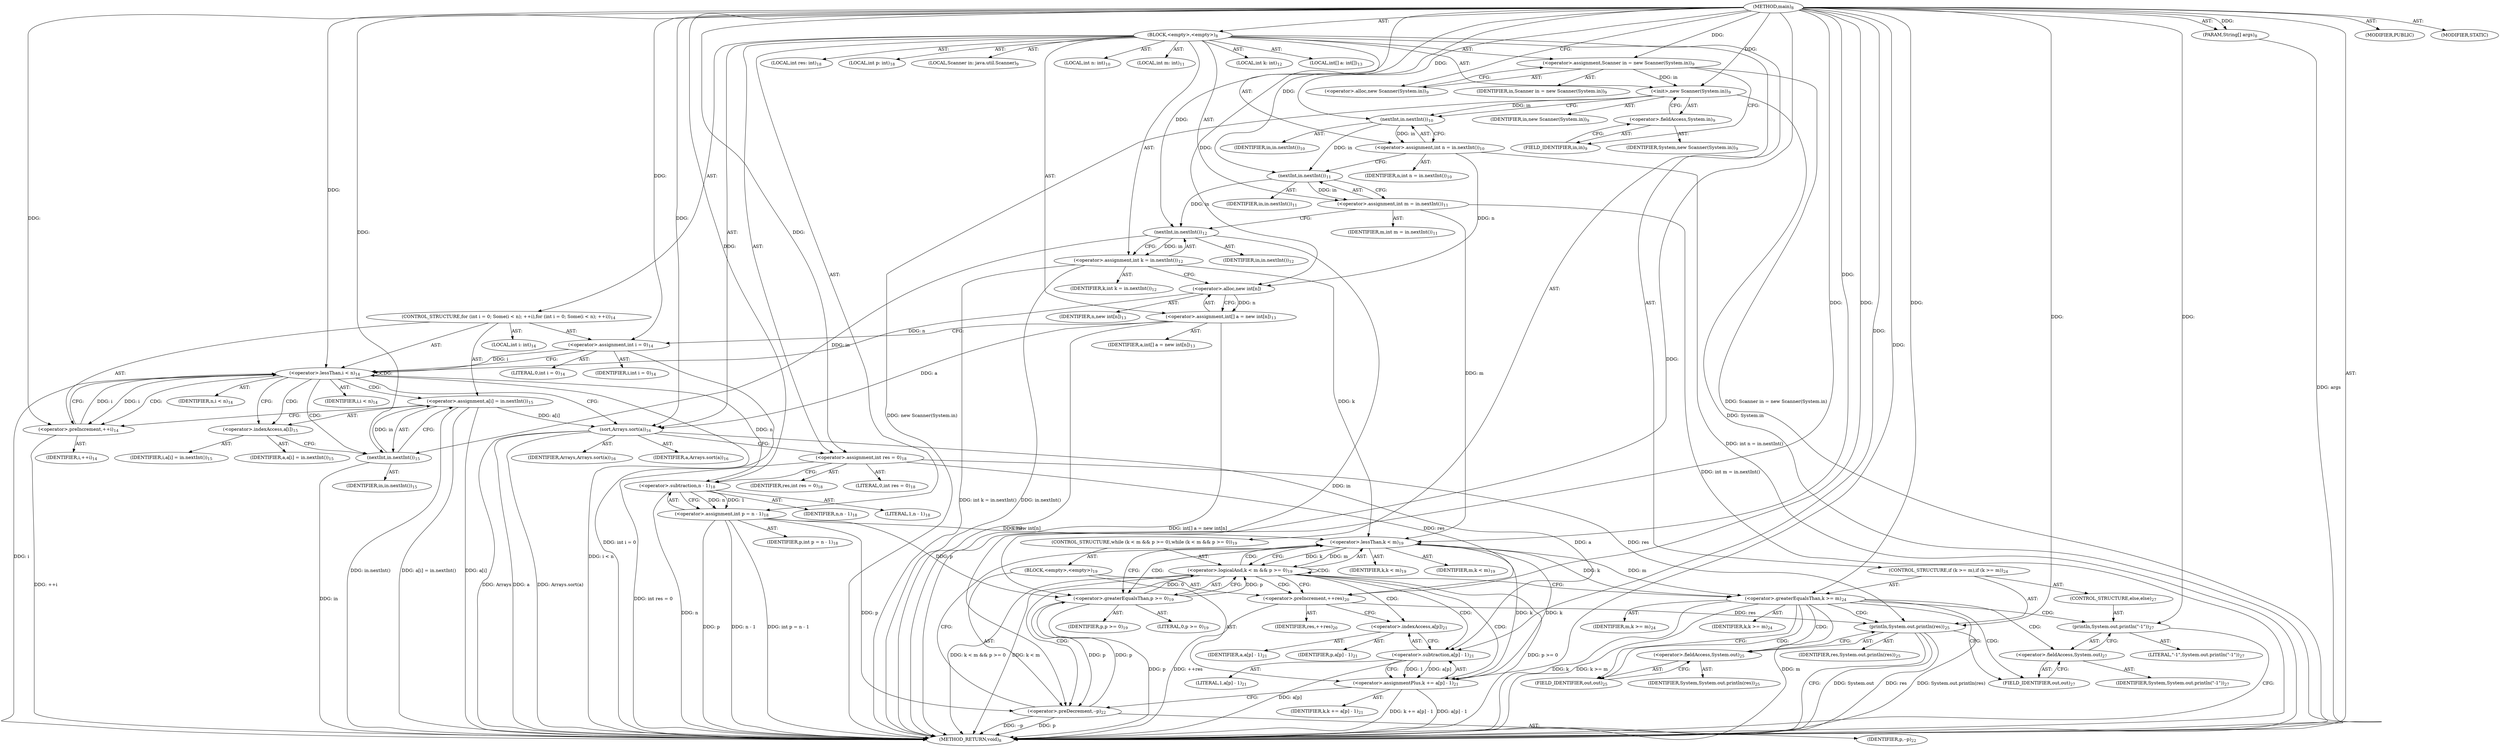 digraph "main" {  
"19" [label = <(METHOD,main)<SUB>8</SUB>> ]
"20" [label = <(PARAM,String[] args)<SUB>8</SUB>> ]
"21" [label = <(BLOCK,&lt;empty&gt;,&lt;empty&gt;)<SUB>8</SUB>> ]
"4" [label = <(LOCAL,Scanner in: java.util.Scanner)<SUB>9</SUB>> ]
"22" [label = <(&lt;operator&gt;.assignment,Scanner in = new Scanner(System.in))<SUB>9</SUB>> ]
"23" [label = <(IDENTIFIER,in,Scanner in = new Scanner(System.in))<SUB>9</SUB>> ]
"24" [label = <(&lt;operator&gt;.alloc,new Scanner(System.in))<SUB>9</SUB>> ]
"25" [label = <(&lt;init&gt;,new Scanner(System.in))<SUB>9</SUB>> ]
"3" [label = <(IDENTIFIER,in,new Scanner(System.in))<SUB>9</SUB>> ]
"26" [label = <(&lt;operator&gt;.fieldAccess,System.in)<SUB>9</SUB>> ]
"27" [label = <(IDENTIFIER,System,new Scanner(System.in))<SUB>9</SUB>> ]
"28" [label = <(FIELD_IDENTIFIER,in,in)<SUB>9</SUB>> ]
"29" [label = <(LOCAL,int n: int)<SUB>10</SUB>> ]
"30" [label = <(&lt;operator&gt;.assignment,int n = in.nextInt())<SUB>10</SUB>> ]
"31" [label = <(IDENTIFIER,n,int n = in.nextInt())<SUB>10</SUB>> ]
"32" [label = <(nextInt,in.nextInt())<SUB>10</SUB>> ]
"33" [label = <(IDENTIFIER,in,in.nextInt())<SUB>10</SUB>> ]
"34" [label = <(LOCAL,int m: int)<SUB>11</SUB>> ]
"35" [label = <(&lt;operator&gt;.assignment,int m = in.nextInt())<SUB>11</SUB>> ]
"36" [label = <(IDENTIFIER,m,int m = in.nextInt())<SUB>11</SUB>> ]
"37" [label = <(nextInt,in.nextInt())<SUB>11</SUB>> ]
"38" [label = <(IDENTIFIER,in,in.nextInt())<SUB>11</SUB>> ]
"39" [label = <(LOCAL,int k: int)<SUB>12</SUB>> ]
"40" [label = <(&lt;operator&gt;.assignment,int k = in.nextInt())<SUB>12</SUB>> ]
"41" [label = <(IDENTIFIER,k,int k = in.nextInt())<SUB>12</SUB>> ]
"42" [label = <(nextInt,in.nextInt())<SUB>12</SUB>> ]
"43" [label = <(IDENTIFIER,in,in.nextInt())<SUB>12</SUB>> ]
"44" [label = <(LOCAL,int[] a: int[])<SUB>13</SUB>> ]
"45" [label = <(&lt;operator&gt;.assignment,int[] a = new int[n])<SUB>13</SUB>> ]
"46" [label = <(IDENTIFIER,a,int[] a = new int[n])<SUB>13</SUB>> ]
"47" [label = <(&lt;operator&gt;.alloc,new int[n])> ]
"48" [label = <(IDENTIFIER,n,new int[n])<SUB>13</SUB>> ]
"49" [label = <(CONTROL_STRUCTURE,for (int i = 0; Some(i &lt; n); ++i),for (int i = 0; Some(i &lt; n); ++i))<SUB>14</SUB>> ]
"50" [label = <(LOCAL,int i: int)<SUB>14</SUB>> ]
"51" [label = <(&lt;operator&gt;.assignment,int i = 0)<SUB>14</SUB>> ]
"52" [label = <(IDENTIFIER,i,int i = 0)<SUB>14</SUB>> ]
"53" [label = <(LITERAL,0,int i = 0)<SUB>14</SUB>> ]
"54" [label = <(&lt;operator&gt;.lessThan,i &lt; n)<SUB>14</SUB>> ]
"55" [label = <(IDENTIFIER,i,i &lt; n)<SUB>14</SUB>> ]
"56" [label = <(IDENTIFIER,n,i &lt; n)<SUB>14</SUB>> ]
"57" [label = <(&lt;operator&gt;.preIncrement,++i)<SUB>14</SUB>> ]
"58" [label = <(IDENTIFIER,i,++i)<SUB>14</SUB>> ]
"59" [label = <(&lt;operator&gt;.assignment,a[i] = in.nextInt())<SUB>15</SUB>> ]
"60" [label = <(&lt;operator&gt;.indexAccess,a[i])<SUB>15</SUB>> ]
"61" [label = <(IDENTIFIER,a,a[i] = in.nextInt())<SUB>15</SUB>> ]
"62" [label = <(IDENTIFIER,i,a[i] = in.nextInt())<SUB>15</SUB>> ]
"63" [label = <(nextInt,in.nextInt())<SUB>15</SUB>> ]
"64" [label = <(IDENTIFIER,in,in.nextInt())<SUB>15</SUB>> ]
"65" [label = <(sort,Arrays.sort(a))<SUB>16</SUB>> ]
"66" [label = <(IDENTIFIER,Arrays,Arrays.sort(a))<SUB>16</SUB>> ]
"67" [label = <(IDENTIFIER,a,Arrays.sort(a))<SUB>16</SUB>> ]
"68" [label = <(LOCAL,int res: int)<SUB>18</SUB>> ]
"69" [label = <(LOCAL,int p: int)<SUB>18</SUB>> ]
"70" [label = <(&lt;operator&gt;.assignment,int res = 0)<SUB>18</SUB>> ]
"71" [label = <(IDENTIFIER,res,int res = 0)<SUB>18</SUB>> ]
"72" [label = <(LITERAL,0,int res = 0)<SUB>18</SUB>> ]
"73" [label = <(&lt;operator&gt;.assignment,int p = n - 1)<SUB>18</SUB>> ]
"74" [label = <(IDENTIFIER,p,int p = n - 1)<SUB>18</SUB>> ]
"75" [label = <(&lt;operator&gt;.subtraction,n - 1)<SUB>18</SUB>> ]
"76" [label = <(IDENTIFIER,n,n - 1)<SUB>18</SUB>> ]
"77" [label = <(LITERAL,1,n - 1)<SUB>18</SUB>> ]
"78" [label = <(CONTROL_STRUCTURE,while (k &lt; m &amp;&amp; p &gt;= 0),while (k &lt; m &amp;&amp; p &gt;= 0))<SUB>19</SUB>> ]
"79" [label = <(&lt;operator&gt;.logicalAnd,k &lt; m &amp;&amp; p &gt;= 0)<SUB>19</SUB>> ]
"80" [label = <(&lt;operator&gt;.lessThan,k &lt; m)<SUB>19</SUB>> ]
"81" [label = <(IDENTIFIER,k,k &lt; m)<SUB>19</SUB>> ]
"82" [label = <(IDENTIFIER,m,k &lt; m)<SUB>19</SUB>> ]
"83" [label = <(&lt;operator&gt;.greaterEqualsThan,p &gt;= 0)<SUB>19</SUB>> ]
"84" [label = <(IDENTIFIER,p,p &gt;= 0)<SUB>19</SUB>> ]
"85" [label = <(LITERAL,0,p &gt;= 0)<SUB>19</SUB>> ]
"86" [label = <(BLOCK,&lt;empty&gt;,&lt;empty&gt;)<SUB>19</SUB>> ]
"87" [label = <(&lt;operator&gt;.preIncrement,++res)<SUB>20</SUB>> ]
"88" [label = <(IDENTIFIER,res,++res)<SUB>20</SUB>> ]
"89" [label = <(&lt;operator&gt;.assignmentPlus,k += a[p] - 1)<SUB>21</SUB>> ]
"90" [label = <(IDENTIFIER,k,k += a[p] - 1)<SUB>21</SUB>> ]
"91" [label = <(&lt;operator&gt;.subtraction,a[p] - 1)<SUB>21</SUB>> ]
"92" [label = <(&lt;operator&gt;.indexAccess,a[p])<SUB>21</SUB>> ]
"93" [label = <(IDENTIFIER,a,a[p] - 1)<SUB>21</SUB>> ]
"94" [label = <(IDENTIFIER,p,a[p] - 1)<SUB>21</SUB>> ]
"95" [label = <(LITERAL,1,a[p] - 1)<SUB>21</SUB>> ]
"96" [label = <(&lt;operator&gt;.preDecrement,--p)<SUB>22</SUB>> ]
"97" [label = <(IDENTIFIER,p,--p)<SUB>22</SUB>> ]
"98" [label = <(CONTROL_STRUCTURE,if (k &gt;= m),if (k &gt;= m))<SUB>24</SUB>> ]
"99" [label = <(&lt;operator&gt;.greaterEqualsThan,k &gt;= m)<SUB>24</SUB>> ]
"100" [label = <(IDENTIFIER,k,k &gt;= m)<SUB>24</SUB>> ]
"101" [label = <(IDENTIFIER,m,k &gt;= m)<SUB>24</SUB>> ]
"102" [label = <(println,System.out.println(res))<SUB>25</SUB>> ]
"103" [label = <(&lt;operator&gt;.fieldAccess,System.out)<SUB>25</SUB>> ]
"104" [label = <(IDENTIFIER,System,System.out.println(res))<SUB>25</SUB>> ]
"105" [label = <(FIELD_IDENTIFIER,out,out)<SUB>25</SUB>> ]
"106" [label = <(IDENTIFIER,res,System.out.println(res))<SUB>25</SUB>> ]
"107" [label = <(CONTROL_STRUCTURE,else,else)<SUB>27</SUB>> ]
"108" [label = <(println,System.out.println(&quot;-1&quot;))<SUB>27</SUB>> ]
"109" [label = <(&lt;operator&gt;.fieldAccess,System.out)<SUB>27</SUB>> ]
"110" [label = <(IDENTIFIER,System,System.out.println(&quot;-1&quot;))<SUB>27</SUB>> ]
"111" [label = <(FIELD_IDENTIFIER,out,out)<SUB>27</SUB>> ]
"112" [label = <(LITERAL,&quot;-1&quot;,System.out.println(&quot;-1&quot;))<SUB>27</SUB>> ]
"113" [label = <(MODIFIER,PUBLIC)> ]
"114" [label = <(MODIFIER,STATIC)> ]
"115" [label = <(METHOD_RETURN,void)<SUB>8</SUB>> ]
  "19" -> "20"  [ label = "AST: "] 
  "19" -> "21"  [ label = "AST: "] 
  "19" -> "113"  [ label = "AST: "] 
  "19" -> "114"  [ label = "AST: "] 
  "19" -> "115"  [ label = "AST: "] 
  "21" -> "4"  [ label = "AST: "] 
  "21" -> "22"  [ label = "AST: "] 
  "21" -> "25"  [ label = "AST: "] 
  "21" -> "29"  [ label = "AST: "] 
  "21" -> "30"  [ label = "AST: "] 
  "21" -> "34"  [ label = "AST: "] 
  "21" -> "35"  [ label = "AST: "] 
  "21" -> "39"  [ label = "AST: "] 
  "21" -> "40"  [ label = "AST: "] 
  "21" -> "44"  [ label = "AST: "] 
  "21" -> "45"  [ label = "AST: "] 
  "21" -> "49"  [ label = "AST: "] 
  "21" -> "65"  [ label = "AST: "] 
  "21" -> "68"  [ label = "AST: "] 
  "21" -> "69"  [ label = "AST: "] 
  "21" -> "70"  [ label = "AST: "] 
  "21" -> "73"  [ label = "AST: "] 
  "21" -> "78"  [ label = "AST: "] 
  "21" -> "98"  [ label = "AST: "] 
  "22" -> "23"  [ label = "AST: "] 
  "22" -> "24"  [ label = "AST: "] 
  "25" -> "3"  [ label = "AST: "] 
  "25" -> "26"  [ label = "AST: "] 
  "26" -> "27"  [ label = "AST: "] 
  "26" -> "28"  [ label = "AST: "] 
  "30" -> "31"  [ label = "AST: "] 
  "30" -> "32"  [ label = "AST: "] 
  "32" -> "33"  [ label = "AST: "] 
  "35" -> "36"  [ label = "AST: "] 
  "35" -> "37"  [ label = "AST: "] 
  "37" -> "38"  [ label = "AST: "] 
  "40" -> "41"  [ label = "AST: "] 
  "40" -> "42"  [ label = "AST: "] 
  "42" -> "43"  [ label = "AST: "] 
  "45" -> "46"  [ label = "AST: "] 
  "45" -> "47"  [ label = "AST: "] 
  "47" -> "48"  [ label = "AST: "] 
  "49" -> "50"  [ label = "AST: "] 
  "49" -> "51"  [ label = "AST: "] 
  "49" -> "54"  [ label = "AST: "] 
  "49" -> "57"  [ label = "AST: "] 
  "49" -> "59"  [ label = "AST: "] 
  "51" -> "52"  [ label = "AST: "] 
  "51" -> "53"  [ label = "AST: "] 
  "54" -> "55"  [ label = "AST: "] 
  "54" -> "56"  [ label = "AST: "] 
  "57" -> "58"  [ label = "AST: "] 
  "59" -> "60"  [ label = "AST: "] 
  "59" -> "63"  [ label = "AST: "] 
  "60" -> "61"  [ label = "AST: "] 
  "60" -> "62"  [ label = "AST: "] 
  "63" -> "64"  [ label = "AST: "] 
  "65" -> "66"  [ label = "AST: "] 
  "65" -> "67"  [ label = "AST: "] 
  "70" -> "71"  [ label = "AST: "] 
  "70" -> "72"  [ label = "AST: "] 
  "73" -> "74"  [ label = "AST: "] 
  "73" -> "75"  [ label = "AST: "] 
  "75" -> "76"  [ label = "AST: "] 
  "75" -> "77"  [ label = "AST: "] 
  "78" -> "79"  [ label = "AST: "] 
  "78" -> "86"  [ label = "AST: "] 
  "79" -> "80"  [ label = "AST: "] 
  "79" -> "83"  [ label = "AST: "] 
  "80" -> "81"  [ label = "AST: "] 
  "80" -> "82"  [ label = "AST: "] 
  "83" -> "84"  [ label = "AST: "] 
  "83" -> "85"  [ label = "AST: "] 
  "86" -> "87"  [ label = "AST: "] 
  "86" -> "89"  [ label = "AST: "] 
  "86" -> "96"  [ label = "AST: "] 
  "87" -> "88"  [ label = "AST: "] 
  "89" -> "90"  [ label = "AST: "] 
  "89" -> "91"  [ label = "AST: "] 
  "91" -> "92"  [ label = "AST: "] 
  "91" -> "95"  [ label = "AST: "] 
  "92" -> "93"  [ label = "AST: "] 
  "92" -> "94"  [ label = "AST: "] 
  "96" -> "97"  [ label = "AST: "] 
  "98" -> "99"  [ label = "AST: "] 
  "98" -> "102"  [ label = "AST: "] 
  "98" -> "107"  [ label = "AST: "] 
  "99" -> "100"  [ label = "AST: "] 
  "99" -> "101"  [ label = "AST: "] 
  "102" -> "103"  [ label = "AST: "] 
  "102" -> "106"  [ label = "AST: "] 
  "103" -> "104"  [ label = "AST: "] 
  "103" -> "105"  [ label = "AST: "] 
  "107" -> "108"  [ label = "AST: "] 
  "108" -> "109"  [ label = "AST: "] 
  "108" -> "112"  [ label = "AST: "] 
  "109" -> "110"  [ label = "AST: "] 
  "109" -> "111"  [ label = "AST: "] 
  "22" -> "28"  [ label = "CFG: "] 
  "25" -> "32"  [ label = "CFG: "] 
  "30" -> "37"  [ label = "CFG: "] 
  "35" -> "42"  [ label = "CFG: "] 
  "40" -> "47"  [ label = "CFG: "] 
  "45" -> "51"  [ label = "CFG: "] 
  "65" -> "70"  [ label = "CFG: "] 
  "70" -> "75"  [ label = "CFG: "] 
  "73" -> "80"  [ label = "CFG: "] 
  "24" -> "22"  [ label = "CFG: "] 
  "26" -> "25"  [ label = "CFG: "] 
  "32" -> "30"  [ label = "CFG: "] 
  "37" -> "35"  [ label = "CFG: "] 
  "42" -> "40"  [ label = "CFG: "] 
  "47" -> "45"  [ label = "CFG: "] 
  "51" -> "54"  [ label = "CFG: "] 
  "54" -> "60"  [ label = "CFG: "] 
  "54" -> "65"  [ label = "CFG: "] 
  "57" -> "54"  [ label = "CFG: "] 
  "59" -> "57"  [ label = "CFG: "] 
  "75" -> "73"  [ label = "CFG: "] 
  "79" -> "87"  [ label = "CFG: "] 
  "79" -> "99"  [ label = "CFG: "] 
  "99" -> "105"  [ label = "CFG: "] 
  "99" -> "111"  [ label = "CFG: "] 
  "102" -> "115"  [ label = "CFG: "] 
  "28" -> "26"  [ label = "CFG: "] 
  "60" -> "63"  [ label = "CFG: "] 
  "63" -> "59"  [ label = "CFG: "] 
  "80" -> "79"  [ label = "CFG: "] 
  "80" -> "83"  [ label = "CFG: "] 
  "83" -> "79"  [ label = "CFG: "] 
  "87" -> "92"  [ label = "CFG: "] 
  "89" -> "96"  [ label = "CFG: "] 
  "96" -> "80"  [ label = "CFG: "] 
  "103" -> "102"  [ label = "CFG: "] 
  "108" -> "115"  [ label = "CFG: "] 
  "91" -> "89"  [ label = "CFG: "] 
  "105" -> "103"  [ label = "CFG: "] 
  "109" -> "108"  [ label = "CFG: "] 
  "92" -> "91"  [ label = "CFG: "] 
  "111" -> "109"  [ label = "CFG: "] 
  "19" -> "24"  [ label = "CFG: "] 
  "20" -> "115"  [ label = "DDG: args"] 
  "22" -> "115"  [ label = "DDG: Scanner in = new Scanner(System.in)"] 
  "25" -> "115"  [ label = "DDG: System.in"] 
  "25" -> "115"  [ label = "DDG: new Scanner(System.in)"] 
  "30" -> "115"  [ label = "DDG: int n = in.nextInt()"] 
  "35" -> "115"  [ label = "DDG: int m = in.nextInt()"] 
  "42" -> "115"  [ label = "DDG: in"] 
  "40" -> "115"  [ label = "DDG: in.nextInt()"] 
  "40" -> "115"  [ label = "DDG: int k = in.nextInt()"] 
  "45" -> "115"  [ label = "DDG: new int[n]"] 
  "45" -> "115"  [ label = "DDG: int[] a = new int[n]"] 
  "51" -> "115"  [ label = "DDG: int i = 0"] 
  "54" -> "115"  [ label = "DDG: i"] 
  "54" -> "115"  [ label = "DDG: i &lt; n"] 
  "65" -> "115"  [ label = "DDG: a"] 
  "65" -> "115"  [ label = "DDG: Arrays.sort(a)"] 
  "70" -> "115"  [ label = "DDG: int res = 0"] 
  "73" -> "115"  [ label = "DDG: p"] 
  "75" -> "115"  [ label = "DDG: n"] 
  "73" -> "115"  [ label = "DDG: n - 1"] 
  "73" -> "115"  [ label = "DDG: int p = n - 1"] 
  "79" -> "115"  [ label = "DDG: k &lt; m"] 
  "83" -> "115"  [ label = "DDG: p"] 
  "79" -> "115"  [ label = "DDG: p &gt;= 0"] 
  "79" -> "115"  [ label = "DDG: k &lt; m &amp;&amp; p &gt;= 0"] 
  "99" -> "115"  [ label = "DDG: k"] 
  "99" -> "115"  [ label = "DDG: m"] 
  "99" -> "115"  [ label = "DDG: k &gt;= m"] 
  "102" -> "115"  [ label = "DDG: System.out"] 
  "102" -> "115"  [ label = "DDG: res"] 
  "102" -> "115"  [ label = "DDG: System.out.println(res)"] 
  "87" -> "115"  [ label = "DDG: ++res"] 
  "91" -> "115"  [ label = "DDG: a[p]"] 
  "89" -> "115"  [ label = "DDG: a[p] - 1"] 
  "89" -> "115"  [ label = "DDG: k += a[p] - 1"] 
  "96" -> "115"  [ label = "DDG: p"] 
  "96" -> "115"  [ label = "DDG: --p"] 
  "59" -> "115"  [ label = "DDG: a[i]"] 
  "63" -> "115"  [ label = "DDG: in"] 
  "59" -> "115"  [ label = "DDG: in.nextInt()"] 
  "59" -> "115"  [ label = "DDG: a[i] = in.nextInt()"] 
  "57" -> "115"  [ label = "DDG: ++i"] 
  "65" -> "115"  [ label = "DDG: Arrays"] 
  "19" -> "20"  [ label = "DDG: "] 
  "19" -> "22"  [ label = "DDG: "] 
  "32" -> "30"  [ label = "DDG: in"] 
  "37" -> "35"  [ label = "DDG: in"] 
  "42" -> "40"  [ label = "DDG: in"] 
  "47" -> "45"  [ label = "DDG: n"] 
  "19" -> "70"  [ label = "DDG: "] 
  "75" -> "73"  [ label = "DDG: n"] 
  "75" -> "73"  [ label = "DDG: 1"] 
  "22" -> "25"  [ label = "DDG: in"] 
  "19" -> "25"  [ label = "DDG: "] 
  "19" -> "51"  [ label = "DDG: "] 
  "63" -> "59"  [ label = "DDG: in"] 
  "19" -> "65"  [ label = "DDG: "] 
  "45" -> "65"  [ label = "DDG: a"] 
  "59" -> "65"  [ label = "DDG: a[i]"] 
  "25" -> "32"  [ label = "DDG: in"] 
  "19" -> "32"  [ label = "DDG: "] 
  "32" -> "37"  [ label = "DDG: in"] 
  "19" -> "37"  [ label = "DDG: "] 
  "37" -> "42"  [ label = "DDG: in"] 
  "19" -> "42"  [ label = "DDG: "] 
  "30" -> "47"  [ label = "DDG: n"] 
  "19" -> "47"  [ label = "DDG: "] 
  "51" -> "54"  [ label = "DDG: i"] 
  "57" -> "54"  [ label = "DDG: i"] 
  "19" -> "54"  [ label = "DDG: "] 
  "47" -> "54"  [ label = "DDG: n"] 
  "54" -> "57"  [ label = "DDG: i"] 
  "19" -> "57"  [ label = "DDG: "] 
  "54" -> "75"  [ label = "DDG: n"] 
  "19" -> "75"  [ label = "DDG: "] 
  "80" -> "79"  [ label = "DDG: k"] 
  "80" -> "79"  [ label = "DDG: m"] 
  "83" -> "79"  [ label = "DDG: p"] 
  "83" -> "79"  [ label = "DDG: 0"] 
  "91" -> "89"  [ label = "DDG: a[p]"] 
  "91" -> "89"  [ label = "DDG: 1"] 
  "80" -> "99"  [ label = "DDG: k"] 
  "19" -> "99"  [ label = "DDG: "] 
  "80" -> "99"  [ label = "DDG: m"] 
  "70" -> "102"  [ label = "DDG: res"] 
  "87" -> "102"  [ label = "DDG: res"] 
  "19" -> "102"  [ label = "DDG: "] 
  "42" -> "63"  [ label = "DDG: in"] 
  "19" -> "63"  [ label = "DDG: "] 
  "40" -> "80"  [ label = "DDG: k"] 
  "89" -> "80"  [ label = "DDG: k"] 
  "19" -> "80"  [ label = "DDG: "] 
  "35" -> "80"  [ label = "DDG: m"] 
  "73" -> "83"  [ label = "DDG: p"] 
  "96" -> "83"  [ label = "DDG: p"] 
  "19" -> "83"  [ label = "DDG: "] 
  "70" -> "87"  [ label = "DDG: res"] 
  "19" -> "87"  [ label = "DDG: "] 
  "80" -> "89"  [ label = "DDG: k"] 
  "19" -> "89"  [ label = "DDG: "] 
  "73" -> "96"  [ label = "DDG: p"] 
  "83" -> "96"  [ label = "DDG: p"] 
  "19" -> "96"  [ label = "DDG: "] 
  "19" -> "108"  [ label = "DDG: "] 
  "65" -> "91"  [ label = "DDG: a"] 
  "19" -> "91"  [ label = "DDG: "] 
  "54" -> "60"  [ label = "CDG: "] 
  "54" -> "57"  [ label = "CDG: "] 
  "54" -> "63"  [ label = "CDG: "] 
  "54" -> "59"  [ label = "CDG: "] 
  "54" -> "54"  [ label = "CDG: "] 
  "79" -> "80"  [ label = "CDG: "] 
  "79" -> "96"  [ label = "CDG: "] 
  "79" -> "89"  [ label = "CDG: "] 
  "79" -> "92"  [ label = "CDG: "] 
  "79" -> "87"  [ label = "CDG: "] 
  "79" -> "91"  [ label = "CDG: "] 
  "79" -> "79"  [ label = "CDG: "] 
  "99" -> "105"  [ label = "CDG: "] 
  "99" -> "102"  [ label = "CDG: "] 
  "99" -> "103"  [ label = "CDG: "] 
  "99" -> "108"  [ label = "CDG: "] 
  "99" -> "111"  [ label = "CDG: "] 
  "99" -> "109"  [ label = "CDG: "] 
  "80" -> "83"  [ label = "CDG: "] 
}

